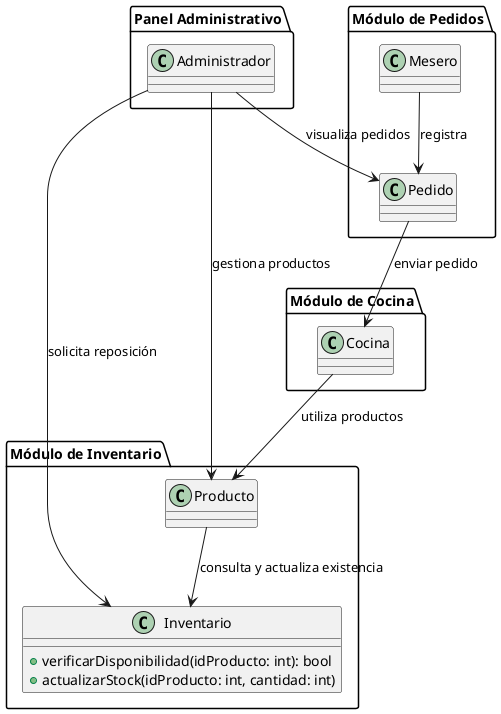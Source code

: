 @startuml paquetes
package "Módulo de Pedidos" {
  class Pedido
  class Mesero
}

package "Módulo de Cocina" {
  class Cocina
}

package "Módulo de Inventario" {
  class Producto
  class Inventario {
    +verificarDisponibilidad(idProducto: int): bool
    +actualizarStock(idProducto: int, cantidad: int)
  }
}

package "Panel Administrativo" {
  class Administrador
}

Mesero --> Pedido : registra
Pedido --> Cocina : enviar pedido
Cocina --> Producto : utiliza productos
Producto --> Inventario : consulta y actualiza existencia
Administrador --> Producto : gestiona productos
Administrador --> Inventario : solicita reposición
Administrador --> Pedido : visualiza pedidos

@enduml
